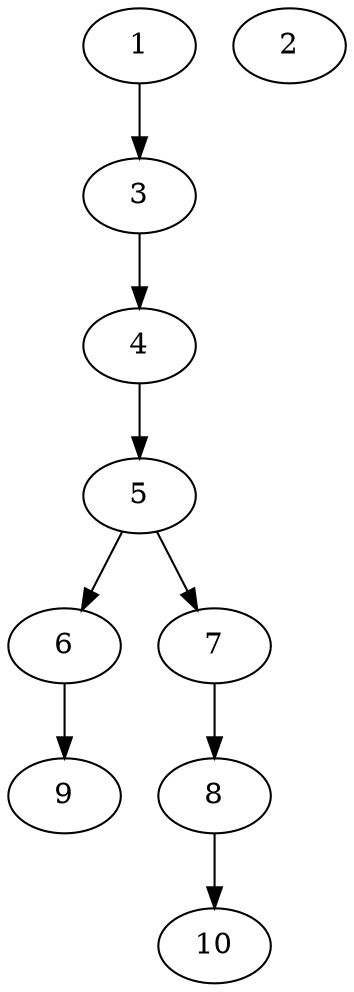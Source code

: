 // DAG (tier=1-easy, mode=data, n=10, ccr=0.307, fat=0.458, density=0.276, regular=0.686, jump=0.030, mindata=1048576, maxdata=8388608)
// DAG automatically generated by daggen at Sun Aug 24 16:33:33 2025
// /home/ermia/Project/Environments/daggen/bin/daggen --dot --ccr 0.307 --fat 0.458 --regular 0.686 --density 0.276 --jump 0.030 --mindata 1048576 --maxdata 8388608 -n 10 
digraph G {
  1 [size="517060159855385280", alpha="0.09", expect_size="258530079927692640"]
  1 -> 3 [size ="186963961315328"]
  2 [size="3055493454725852", alpha="0.14", expect_size="1527746727362926"]
  3 [size="15493110468290170", alpha="0.02", expect_size="7746555234145085"]
  3 -> 4 [size ="344349413998592"]
  4 [size="219082585029729312", alpha="0.14", expect_size="109541292514864656"]
  4 -> 5 [size ="450956667912192"]
  5 [size="318807359929921856", alpha="0.13", expect_size="159403679964960928"]
  5 -> 6 [size ="271781369741312"]
  5 -> 7 [size ="271781369741312"]
  6 [size="98255983502435232", alpha="0.11", expect_size="49127991751217616"]
  6 -> 9 [size ="264666362150912"]
  7 [size="6104779915819299", alpha="0.13", expect_size="3052389957909649"]
  7 -> 8 [size ="198298673610752"]
  8 [size="1682650850954465", alpha="0.14", expect_size="841325425477232"]
  8 -> 10 [size ="44298594680832"]
  9 [size="216656693757413856", alpha="0.04", expect_size="108328346878706928"]
  10 [size="52859348593934336000", alpha="0.02", expect_size="26429674296967168000"]
}